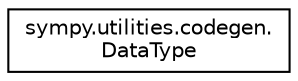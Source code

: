 digraph "Graphical Class Hierarchy"
{
 // LATEX_PDF_SIZE
  edge [fontname="Helvetica",fontsize="10",labelfontname="Helvetica",labelfontsize="10"];
  node [fontname="Helvetica",fontsize="10",shape=record];
  rankdir="LR";
  Node0 [label="sympy.utilities.codegen.\lDataType",height=0.2,width=0.4,color="black", fillcolor="white", style="filled",URL="$classsympy_1_1utilities_1_1codegen_1_1DataType.html",tooltip=" "];
}
